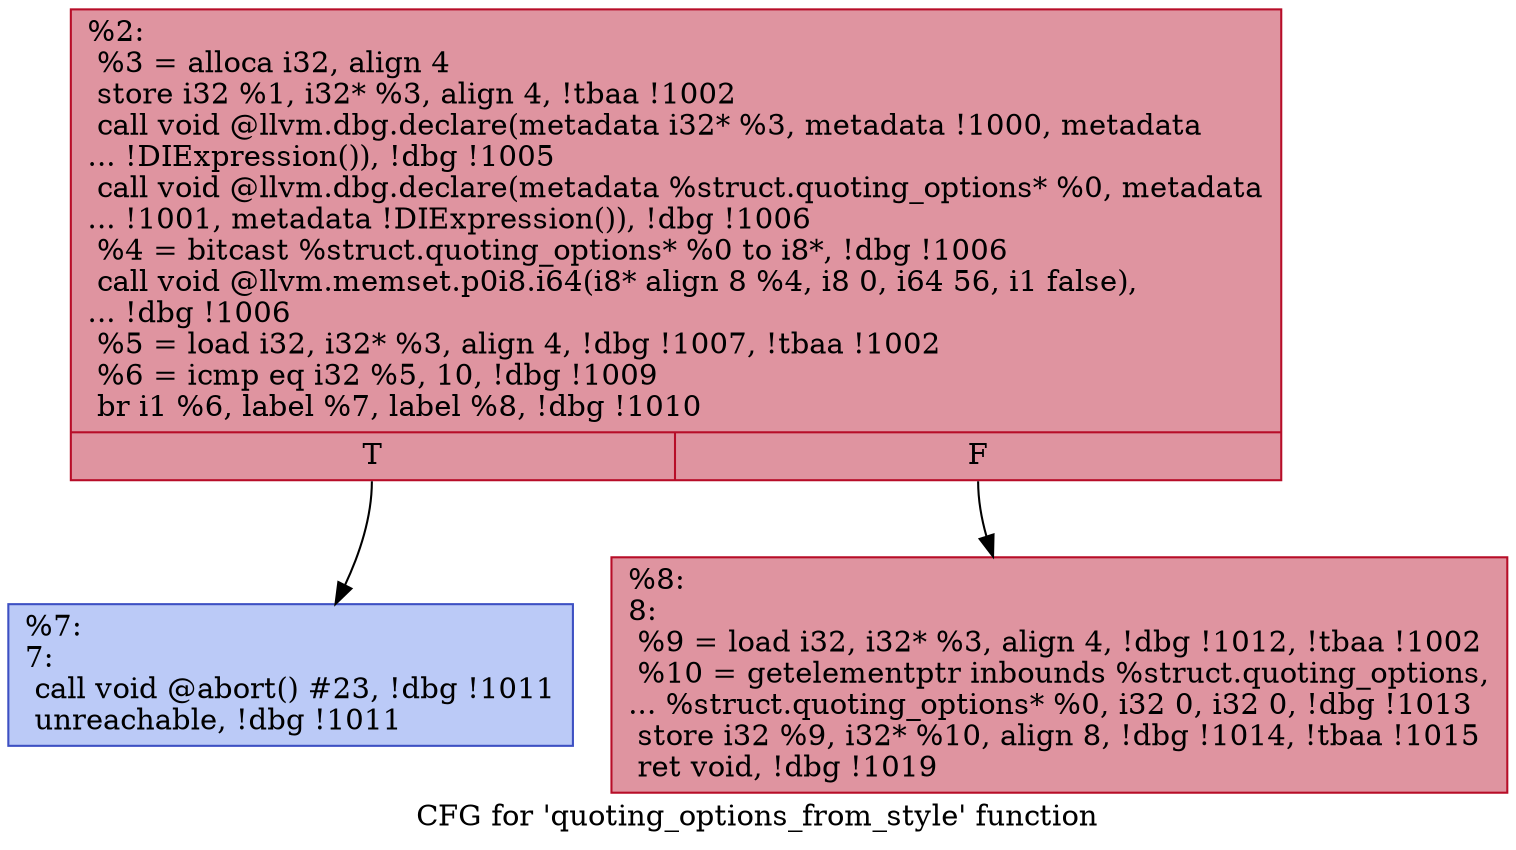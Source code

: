 digraph "CFG for 'quoting_options_from_style' function" {
	label="CFG for 'quoting_options_from_style' function";

	Node0x22fdb40 [shape=record,color="#b70d28ff", style=filled, fillcolor="#b70d2870",label="{%2:\l  %3 = alloca i32, align 4\l  store i32 %1, i32* %3, align 4, !tbaa !1002\l  call void @llvm.dbg.declare(metadata i32* %3, metadata !1000, metadata\l... !DIExpression()), !dbg !1005\l  call void @llvm.dbg.declare(metadata %struct.quoting_options* %0, metadata\l... !1001, metadata !DIExpression()), !dbg !1006\l  %4 = bitcast %struct.quoting_options* %0 to i8*, !dbg !1006\l  call void @llvm.memset.p0i8.i64(i8* align 8 %4, i8 0, i64 56, i1 false),\l... !dbg !1006\l  %5 = load i32, i32* %3, align 4, !dbg !1007, !tbaa !1002\l  %6 = icmp eq i32 %5, 10, !dbg !1009\l  br i1 %6, label %7, label %8, !dbg !1010\l|{<s0>T|<s1>F}}"];
	Node0x22fdb40:s0 -> Node0x22ff0a0;
	Node0x22fdb40:s1 -> Node0x22ff0f0;
	Node0x22ff0a0 [shape=record,color="#3d50c3ff", style=filled, fillcolor="#6687ed70",label="{%7:\l7:                                                \l  call void @abort() #23, !dbg !1011\l  unreachable, !dbg !1011\l}"];
	Node0x22ff0f0 [shape=record,color="#b70d28ff", style=filled, fillcolor="#b70d2870",label="{%8:\l8:                                                \l  %9 = load i32, i32* %3, align 4, !dbg !1012, !tbaa !1002\l  %10 = getelementptr inbounds %struct.quoting_options,\l... %struct.quoting_options* %0, i32 0, i32 0, !dbg !1013\l  store i32 %9, i32* %10, align 8, !dbg !1014, !tbaa !1015\l  ret void, !dbg !1019\l}"];
}
